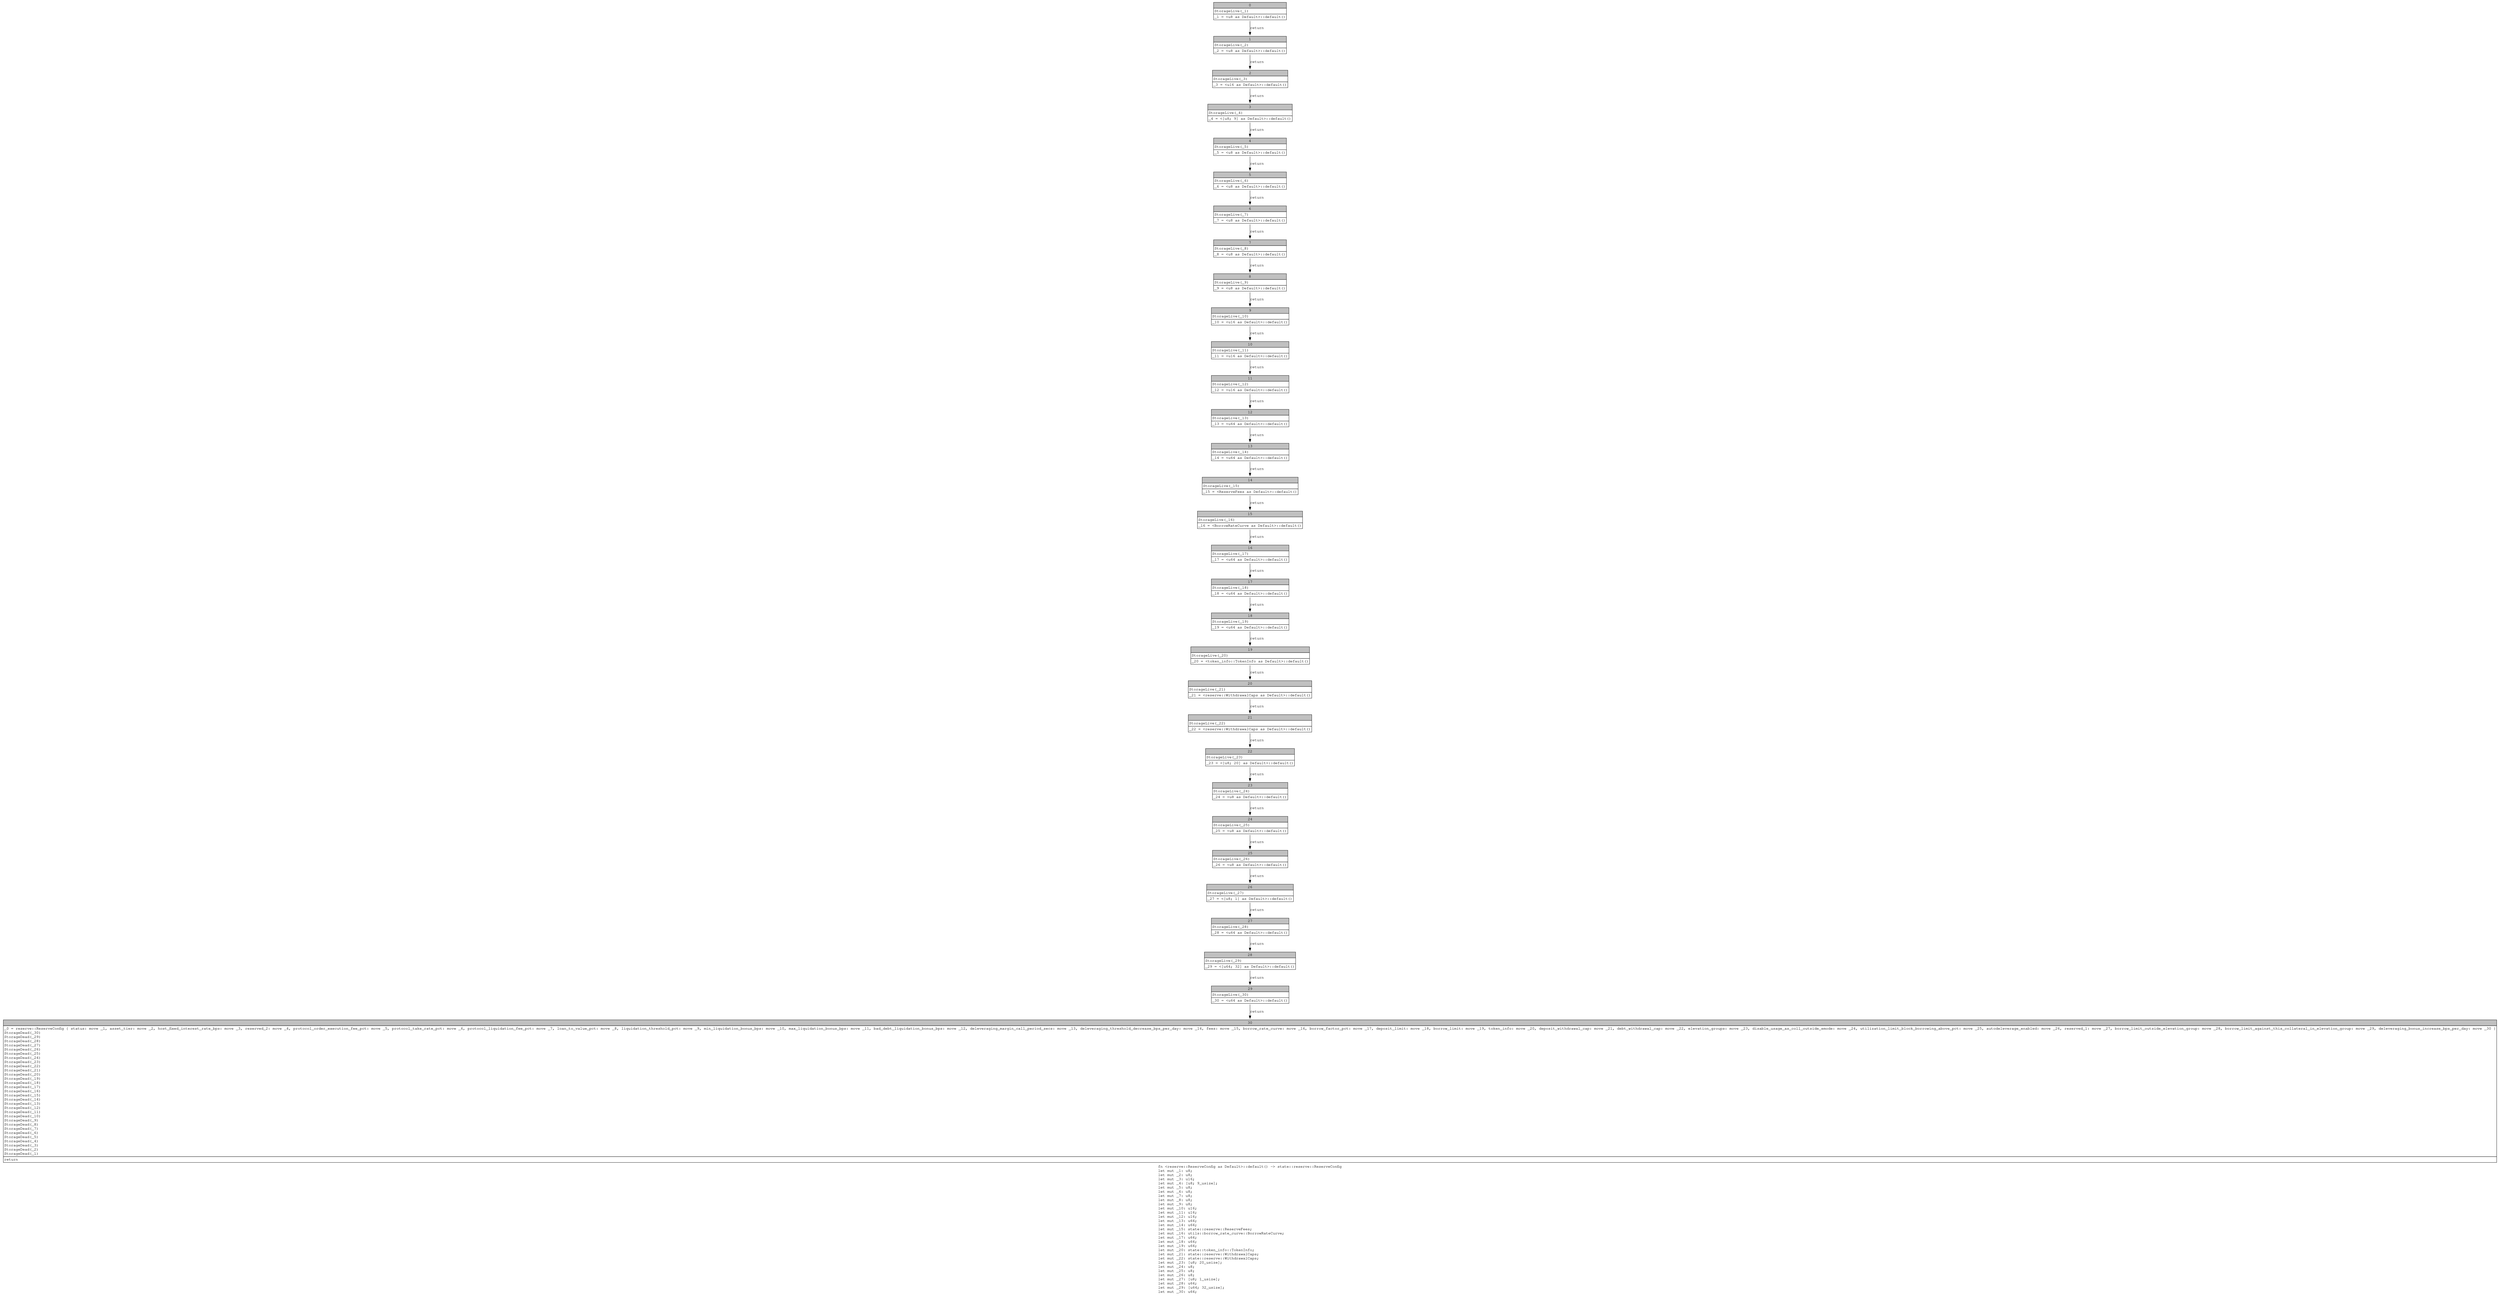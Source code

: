 digraph Mir_0_9577 {
    graph [fontname="Courier, monospace"];
    node [fontname="Courier, monospace"];
    edge [fontname="Courier, monospace"];
    label=<fn &lt;reserve::ReserveConfig as Default&gt;::default() -&gt; state::reserve::ReserveConfig<br align="left"/>let mut _1: u8;<br align="left"/>let mut _2: u8;<br align="left"/>let mut _3: u16;<br align="left"/>let mut _4: [u8; 9_usize];<br align="left"/>let mut _5: u8;<br align="left"/>let mut _6: u8;<br align="left"/>let mut _7: u8;<br align="left"/>let mut _8: u8;<br align="left"/>let mut _9: u8;<br align="left"/>let mut _10: u16;<br align="left"/>let mut _11: u16;<br align="left"/>let mut _12: u16;<br align="left"/>let mut _13: u64;<br align="left"/>let mut _14: u64;<br align="left"/>let mut _15: state::reserve::ReserveFees;<br align="left"/>let mut _16: utils::borrow_rate_curve::BorrowRateCurve;<br align="left"/>let mut _17: u64;<br align="left"/>let mut _18: u64;<br align="left"/>let mut _19: u64;<br align="left"/>let mut _20: state::token_info::TokenInfo;<br align="left"/>let mut _21: state::reserve::WithdrawalCaps;<br align="left"/>let mut _22: state::reserve::WithdrawalCaps;<br align="left"/>let mut _23: [u8; 20_usize];<br align="left"/>let mut _24: u8;<br align="left"/>let mut _25: u8;<br align="left"/>let mut _26: u8;<br align="left"/>let mut _27: [u8; 1_usize];<br align="left"/>let mut _28: u64;<br align="left"/>let mut _29: [u64; 32_usize];<br align="left"/>let mut _30: u64;<br align="left"/>>;
    bb0__0_9577 [shape="none", label=<<table border="0" cellborder="1" cellspacing="0"><tr><td bgcolor="gray" align="center" colspan="1">0</td></tr><tr><td align="left" balign="left">StorageLive(_1)<br/></td></tr><tr><td align="left">_1 = &lt;u8 as Default&gt;::default()</td></tr></table>>];
    bb1__0_9577 [shape="none", label=<<table border="0" cellborder="1" cellspacing="0"><tr><td bgcolor="gray" align="center" colspan="1">1</td></tr><tr><td align="left" balign="left">StorageLive(_2)<br/></td></tr><tr><td align="left">_2 = &lt;u8 as Default&gt;::default()</td></tr></table>>];
    bb2__0_9577 [shape="none", label=<<table border="0" cellborder="1" cellspacing="0"><tr><td bgcolor="gray" align="center" colspan="1">2</td></tr><tr><td align="left" balign="left">StorageLive(_3)<br/></td></tr><tr><td align="left">_3 = &lt;u16 as Default&gt;::default()</td></tr></table>>];
    bb3__0_9577 [shape="none", label=<<table border="0" cellborder="1" cellspacing="0"><tr><td bgcolor="gray" align="center" colspan="1">3</td></tr><tr><td align="left" balign="left">StorageLive(_4)<br/></td></tr><tr><td align="left">_4 = &lt;[u8; 9] as Default&gt;::default()</td></tr></table>>];
    bb4__0_9577 [shape="none", label=<<table border="0" cellborder="1" cellspacing="0"><tr><td bgcolor="gray" align="center" colspan="1">4</td></tr><tr><td align="left" balign="left">StorageLive(_5)<br/></td></tr><tr><td align="left">_5 = &lt;u8 as Default&gt;::default()</td></tr></table>>];
    bb5__0_9577 [shape="none", label=<<table border="0" cellborder="1" cellspacing="0"><tr><td bgcolor="gray" align="center" colspan="1">5</td></tr><tr><td align="left" balign="left">StorageLive(_6)<br/></td></tr><tr><td align="left">_6 = &lt;u8 as Default&gt;::default()</td></tr></table>>];
    bb6__0_9577 [shape="none", label=<<table border="0" cellborder="1" cellspacing="0"><tr><td bgcolor="gray" align="center" colspan="1">6</td></tr><tr><td align="left" balign="left">StorageLive(_7)<br/></td></tr><tr><td align="left">_7 = &lt;u8 as Default&gt;::default()</td></tr></table>>];
    bb7__0_9577 [shape="none", label=<<table border="0" cellborder="1" cellspacing="0"><tr><td bgcolor="gray" align="center" colspan="1">7</td></tr><tr><td align="left" balign="left">StorageLive(_8)<br/></td></tr><tr><td align="left">_8 = &lt;u8 as Default&gt;::default()</td></tr></table>>];
    bb8__0_9577 [shape="none", label=<<table border="0" cellborder="1" cellspacing="0"><tr><td bgcolor="gray" align="center" colspan="1">8</td></tr><tr><td align="left" balign="left">StorageLive(_9)<br/></td></tr><tr><td align="left">_9 = &lt;u8 as Default&gt;::default()</td></tr></table>>];
    bb9__0_9577 [shape="none", label=<<table border="0" cellborder="1" cellspacing="0"><tr><td bgcolor="gray" align="center" colspan="1">9</td></tr><tr><td align="left" balign="left">StorageLive(_10)<br/></td></tr><tr><td align="left">_10 = &lt;u16 as Default&gt;::default()</td></tr></table>>];
    bb10__0_9577 [shape="none", label=<<table border="0" cellborder="1" cellspacing="0"><tr><td bgcolor="gray" align="center" colspan="1">10</td></tr><tr><td align="left" balign="left">StorageLive(_11)<br/></td></tr><tr><td align="left">_11 = &lt;u16 as Default&gt;::default()</td></tr></table>>];
    bb11__0_9577 [shape="none", label=<<table border="0" cellborder="1" cellspacing="0"><tr><td bgcolor="gray" align="center" colspan="1">11</td></tr><tr><td align="left" balign="left">StorageLive(_12)<br/></td></tr><tr><td align="left">_12 = &lt;u16 as Default&gt;::default()</td></tr></table>>];
    bb12__0_9577 [shape="none", label=<<table border="0" cellborder="1" cellspacing="0"><tr><td bgcolor="gray" align="center" colspan="1">12</td></tr><tr><td align="left" balign="left">StorageLive(_13)<br/></td></tr><tr><td align="left">_13 = &lt;u64 as Default&gt;::default()</td></tr></table>>];
    bb13__0_9577 [shape="none", label=<<table border="0" cellborder="1" cellspacing="0"><tr><td bgcolor="gray" align="center" colspan="1">13</td></tr><tr><td align="left" balign="left">StorageLive(_14)<br/></td></tr><tr><td align="left">_14 = &lt;u64 as Default&gt;::default()</td></tr></table>>];
    bb14__0_9577 [shape="none", label=<<table border="0" cellborder="1" cellspacing="0"><tr><td bgcolor="gray" align="center" colspan="1">14</td></tr><tr><td align="left" balign="left">StorageLive(_15)<br/></td></tr><tr><td align="left">_15 = &lt;ReserveFees as Default&gt;::default()</td></tr></table>>];
    bb15__0_9577 [shape="none", label=<<table border="0" cellborder="1" cellspacing="0"><tr><td bgcolor="gray" align="center" colspan="1">15</td></tr><tr><td align="left" balign="left">StorageLive(_16)<br/></td></tr><tr><td align="left">_16 = &lt;BorrowRateCurve as Default&gt;::default()</td></tr></table>>];
    bb16__0_9577 [shape="none", label=<<table border="0" cellborder="1" cellspacing="0"><tr><td bgcolor="gray" align="center" colspan="1">16</td></tr><tr><td align="left" balign="left">StorageLive(_17)<br/></td></tr><tr><td align="left">_17 = &lt;u64 as Default&gt;::default()</td></tr></table>>];
    bb17__0_9577 [shape="none", label=<<table border="0" cellborder="1" cellspacing="0"><tr><td bgcolor="gray" align="center" colspan="1">17</td></tr><tr><td align="left" balign="left">StorageLive(_18)<br/></td></tr><tr><td align="left">_18 = &lt;u64 as Default&gt;::default()</td></tr></table>>];
    bb18__0_9577 [shape="none", label=<<table border="0" cellborder="1" cellspacing="0"><tr><td bgcolor="gray" align="center" colspan="1">18</td></tr><tr><td align="left" balign="left">StorageLive(_19)<br/></td></tr><tr><td align="left">_19 = &lt;u64 as Default&gt;::default()</td></tr></table>>];
    bb19__0_9577 [shape="none", label=<<table border="0" cellborder="1" cellspacing="0"><tr><td bgcolor="gray" align="center" colspan="1">19</td></tr><tr><td align="left" balign="left">StorageLive(_20)<br/></td></tr><tr><td align="left">_20 = &lt;token_info::TokenInfo as Default&gt;::default()</td></tr></table>>];
    bb20__0_9577 [shape="none", label=<<table border="0" cellborder="1" cellspacing="0"><tr><td bgcolor="gray" align="center" colspan="1">20</td></tr><tr><td align="left" balign="left">StorageLive(_21)<br/></td></tr><tr><td align="left">_21 = &lt;reserve::WithdrawalCaps as Default&gt;::default()</td></tr></table>>];
    bb21__0_9577 [shape="none", label=<<table border="0" cellborder="1" cellspacing="0"><tr><td bgcolor="gray" align="center" colspan="1">21</td></tr><tr><td align="left" balign="left">StorageLive(_22)<br/></td></tr><tr><td align="left">_22 = &lt;reserve::WithdrawalCaps as Default&gt;::default()</td></tr></table>>];
    bb22__0_9577 [shape="none", label=<<table border="0" cellborder="1" cellspacing="0"><tr><td bgcolor="gray" align="center" colspan="1">22</td></tr><tr><td align="left" balign="left">StorageLive(_23)<br/></td></tr><tr><td align="left">_23 = &lt;[u8; 20] as Default&gt;::default()</td></tr></table>>];
    bb23__0_9577 [shape="none", label=<<table border="0" cellborder="1" cellspacing="0"><tr><td bgcolor="gray" align="center" colspan="1">23</td></tr><tr><td align="left" balign="left">StorageLive(_24)<br/></td></tr><tr><td align="left">_24 = &lt;u8 as Default&gt;::default()</td></tr></table>>];
    bb24__0_9577 [shape="none", label=<<table border="0" cellborder="1" cellspacing="0"><tr><td bgcolor="gray" align="center" colspan="1">24</td></tr><tr><td align="left" balign="left">StorageLive(_25)<br/></td></tr><tr><td align="left">_25 = &lt;u8 as Default&gt;::default()</td></tr></table>>];
    bb25__0_9577 [shape="none", label=<<table border="0" cellborder="1" cellspacing="0"><tr><td bgcolor="gray" align="center" colspan="1">25</td></tr><tr><td align="left" balign="left">StorageLive(_26)<br/></td></tr><tr><td align="left">_26 = &lt;u8 as Default&gt;::default()</td></tr></table>>];
    bb26__0_9577 [shape="none", label=<<table border="0" cellborder="1" cellspacing="0"><tr><td bgcolor="gray" align="center" colspan="1">26</td></tr><tr><td align="left" balign="left">StorageLive(_27)<br/></td></tr><tr><td align="left">_27 = &lt;[u8; 1] as Default&gt;::default()</td></tr></table>>];
    bb27__0_9577 [shape="none", label=<<table border="0" cellborder="1" cellspacing="0"><tr><td bgcolor="gray" align="center" colspan="1">27</td></tr><tr><td align="left" balign="left">StorageLive(_28)<br/></td></tr><tr><td align="left">_28 = &lt;u64 as Default&gt;::default()</td></tr></table>>];
    bb28__0_9577 [shape="none", label=<<table border="0" cellborder="1" cellspacing="0"><tr><td bgcolor="gray" align="center" colspan="1">28</td></tr><tr><td align="left" balign="left">StorageLive(_29)<br/></td></tr><tr><td align="left">_29 = &lt;[u64; 32] as Default&gt;::default()</td></tr></table>>];
    bb29__0_9577 [shape="none", label=<<table border="0" cellborder="1" cellspacing="0"><tr><td bgcolor="gray" align="center" colspan="1">29</td></tr><tr><td align="left" balign="left">StorageLive(_30)<br/></td></tr><tr><td align="left">_30 = &lt;u64 as Default&gt;::default()</td></tr></table>>];
    bb30__0_9577 [shape="none", label=<<table border="0" cellborder="1" cellspacing="0"><tr><td bgcolor="gray" align="center" colspan="1">30</td></tr><tr><td align="left" balign="left">_0 = reserve::ReserveConfig { status: move _1, asset_tier: move _2, host_fixed_interest_rate_bps: move _3, reserved_2: move _4, protocol_order_execution_fee_pct: move _5, protocol_take_rate_pct: move _6, protocol_liquidation_fee_pct: move _7, loan_to_value_pct: move _8, liquidation_threshold_pct: move _9, min_liquidation_bonus_bps: move _10, max_liquidation_bonus_bps: move _11, bad_debt_liquidation_bonus_bps: move _12, deleveraging_margin_call_period_secs: move _13, deleveraging_threshold_decrease_bps_per_day: move _14, fees: move _15, borrow_rate_curve: move _16, borrow_factor_pct: move _17, deposit_limit: move _18, borrow_limit: move _19, token_info: move _20, deposit_withdrawal_cap: move _21, debt_withdrawal_cap: move _22, elevation_groups: move _23, disable_usage_as_coll_outside_emode: move _24, utilization_limit_block_borrowing_above_pct: move _25, autodeleverage_enabled: move _26, reserved_1: move _27, borrow_limit_outside_elevation_group: move _28, borrow_limit_against_this_collateral_in_elevation_group: move _29, deleveraging_bonus_increase_bps_per_day: move _30 }<br/>StorageDead(_30)<br/>StorageDead(_29)<br/>StorageDead(_28)<br/>StorageDead(_27)<br/>StorageDead(_26)<br/>StorageDead(_25)<br/>StorageDead(_24)<br/>StorageDead(_23)<br/>StorageDead(_22)<br/>StorageDead(_21)<br/>StorageDead(_20)<br/>StorageDead(_19)<br/>StorageDead(_18)<br/>StorageDead(_17)<br/>StorageDead(_16)<br/>StorageDead(_15)<br/>StorageDead(_14)<br/>StorageDead(_13)<br/>StorageDead(_12)<br/>StorageDead(_11)<br/>StorageDead(_10)<br/>StorageDead(_9)<br/>StorageDead(_8)<br/>StorageDead(_7)<br/>StorageDead(_6)<br/>StorageDead(_5)<br/>StorageDead(_4)<br/>StorageDead(_3)<br/>StorageDead(_2)<br/>StorageDead(_1)<br/></td></tr><tr><td align="left">return</td></tr></table>>];
    bb0__0_9577 -> bb1__0_9577 [label="return"];
    bb1__0_9577 -> bb2__0_9577 [label="return"];
    bb2__0_9577 -> bb3__0_9577 [label="return"];
    bb3__0_9577 -> bb4__0_9577 [label="return"];
    bb4__0_9577 -> bb5__0_9577 [label="return"];
    bb5__0_9577 -> bb6__0_9577 [label="return"];
    bb6__0_9577 -> bb7__0_9577 [label="return"];
    bb7__0_9577 -> bb8__0_9577 [label="return"];
    bb8__0_9577 -> bb9__0_9577 [label="return"];
    bb9__0_9577 -> bb10__0_9577 [label="return"];
    bb10__0_9577 -> bb11__0_9577 [label="return"];
    bb11__0_9577 -> bb12__0_9577 [label="return"];
    bb12__0_9577 -> bb13__0_9577 [label="return"];
    bb13__0_9577 -> bb14__0_9577 [label="return"];
    bb14__0_9577 -> bb15__0_9577 [label="return"];
    bb15__0_9577 -> bb16__0_9577 [label="return"];
    bb16__0_9577 -> bb17__0_9577 [label="return"];
    bb17__0_9577 -> bb18__0_9577 [label="return"];
    bb18__0_9577 -> bb19__0_9577 [label="return"];
    bb19__0_9577 -> bb20__0_9577 [label="return"];
    bb20__0_9577 -> bb21__0_9577 [label="return"];
    bb21__0_9577 -> bb22__0_9577 [label="return"];
    bb22__0_9577 -> bb23__0_9577 [label="return"];
    bb23__0_9577 -> bb24__0_9577 [label="return"];
    bb24__0_9577 -> bb25__0_9577 [label="return"];
    bb25__0_9577 -> bb26__0_9577 [label="return"];
    bb26__0_9577 -> bb27__0_9577 [label="return"];
    bb27__0_9577 -> bb28__0_9577 [label="return"];
    bb28__0_9577 -> bb29__0_9577 [label="return"];
    bb29__0_9577 -> bb30__0_9577 [label="return"];
}
